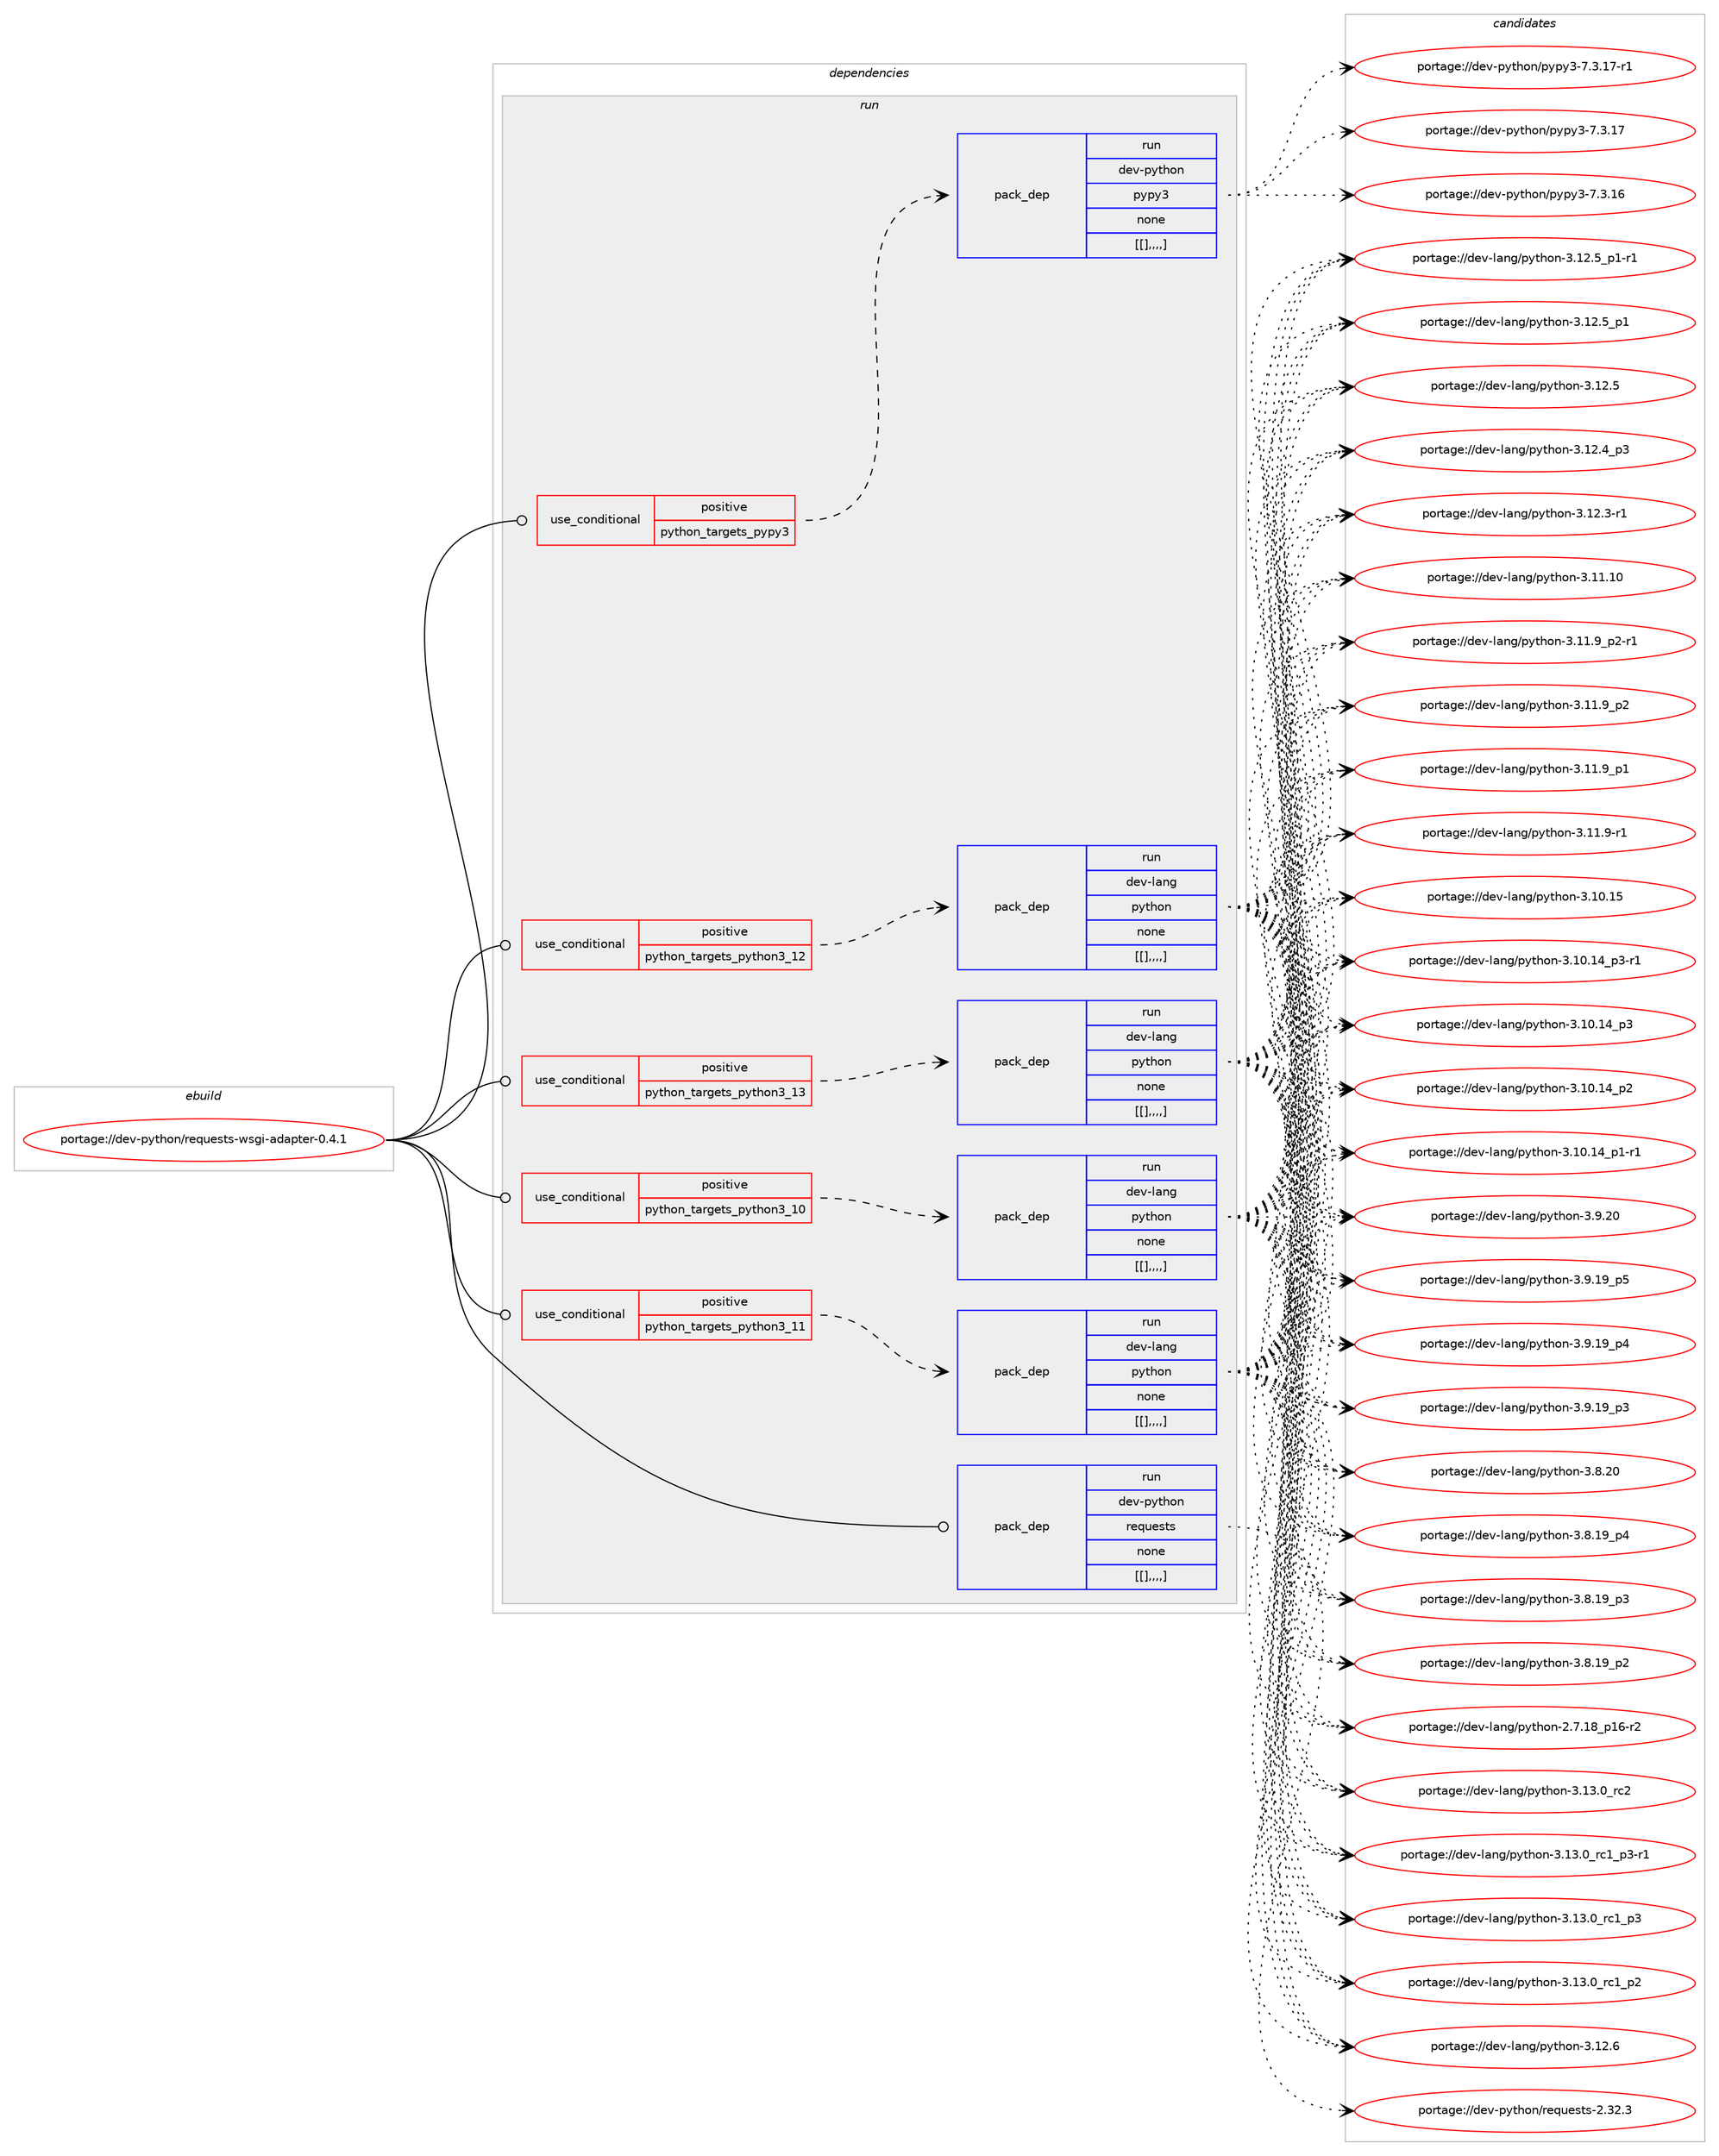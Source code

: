 digraph prolog {

# *************
# Graph options
# *************

newrank=true;
concentrate=true;
compound=true;
graph [rankdir=LR,fontname=Helvetica,fontsize=10,ranksep=1.5];#, ranksep=2.5, nodesep=0.2];
edge  [arrowhead=vee];
node  [fontname=Helvetica,fontsize=10];

# **********
# The ebuild
# **********

subgraph cluster_leftcol {
color=gray;
label=<<i>ebuild</i>>;
id [label="portage://dev-python/requests-wsgi-adapter-0.4.1", color=red, width=4, href="../dev-python/requests-wsgi-adapter-0.4.1.svg"];
}

# ****************
# The dependencies
# ****************

subgraph cluster_midcol {
color=gray;
label=<<i>dependencies</i>>;
subgraph cluster_compile {
fillcolor="#eeeeee";
style=filled;
label=<<i>compile</i>>;
}
subgraph cluster_compileandrun {
fillcolor="#eeeeee";
style=filled;
label=<<i>compile and run</i>>;
}
subgraph cluster_run {
fillcolor="#eeeeee";
style=filled;
label=<<i>run</i>>;
subgraph cond40020 {
dependency164054 [label=<<TABLE BORDER="0" CELLBORDER="1" CELLSPACING="0" CELLPADDING="4"><TR><TD ROWSPAN="3" CELLPADDING="10">use_conditional</TD></TR><TR><TD>positive</TD></TR><TR><TD>python_targets_pypy3</TD></TR></TABLE>>, shape=none, color=red];
subgraph pack122773 {
dependency164055 [label=<<TABLE BORDER="0" CELLBORDER="1" CELLSPACING="0" CELLPADDING="4" WIDTH="220"><TR><TD ROWSPAN="6" CELLPADDING="30">pack_dep</TD></TR><TR><TD WIDTH="110">run</TD></TR><TR><TD>dev-python</TD></TR><TR><TD>pypy3</TD></TR><TR><TD>none</TD></TR><TR><TD>[[],,,,]</TD></TR></TABLE>>, shape=none, color=blue];
}
dependency164054:e -> dependency164055:w [weight=20,style="dashed",arrowhead="vee"];
}
id:e -> dependency164054:w [weight=20,style="solid",arrowhead="odot"];
subgraph cond40021 {
dependency164056 [label=<<TABLE BORDER="0" CELLBORDER="1" CELLSPACING="0" CELLPADDING="4"><TR><TD ROWSPAN="3" CELLPADDING="10">use_conditional</TD></TR><TR><TD>positive</TD></TR><TR><TD>python_targets_python3_10</TD></TR></TABLE>>, shape=none, color=red];
subgraph pack122774 {
dependency164057 [label=<<TABLE BORDER="0" CELLBORDER="1" CELLSPACING="0" CELLPADDING="4" WIDTH="220"><TR><TD ROWSPAN="6" CELLPADDING="30">pack_dep</TD></TR><TR><TD WIDTH="110">run</TD></TR><TR><TD>dev-lang</TD></TR><TR><TD>python</TD></TR><TR><TD>none</TD></TR><TR><TD>[[],,,,]</TD></TR></TABLE>>, shape=none, color=blue];
}
dependency164056:e -> dependency164057:w [weight=20,style="dashed",arrowhead="vee"];
}
id:e -> dependency164056:w [weight=20,style="solid",arrowhead="odot"];
subgraph cond40022 {
dependency164058 [label=<<TABLE BORDER="0" CELLBORDER="1" CELLSPACING="0" CELLPADDING="4"><TR><TD ROWSPAN="3" CELLPADDING="10">use_conditional</TD></TR><TR><TD>positive</TD></TR><TR><TD>python_targets_python3_11</TD></TR></TABLE>>, shape=none, color=red];
subgraph pack122775 {
dependency164059 [label=<<TABLE BORDER="0" CELLBORDER="1" CELLSPACING="0" CELLPADDING="4" WIDTH="220"><TR><TD ROWSPAN="6" CELLPADDING="30">pack_dep</TD></TR><TR><TD WIDTH="110">run</TD></TR><TR><TD>dev-lang</TD></TR><TR><TD>python</TD></TR><TR><TD>none</TD></TR><TR><TD>[[],,,,]</TD></TR></TABLE>>, shape=none, color=blue];
}
dependency164058:e -> dependency164059:w [weight=20,style="dashed",arrowhead="vee"];
}
id:e -> dependency164058:w [weight=20,style="solid",arrowhead="odot"];
subgraph cond40023 {
dependency164060 [label=<<TABLE BORDER="0" CELLBORDER="1" CELLSPACING="0" CELLPADDING="4"><TR><TD ROWSPAN="3" CELLPADDING="10">use_conditional</TD></TR><TR><TD>positive</TD></TR><TR><TD>python_targets_python3_12</TD></TR></TABLE>>, shape=none, color=red];
subgraph pack122776 {
dependency164061 [label=<<TABLE BORDER="0" CELLBORDER="1" CELLSPACING="0" CELLPADDING="4" WIDTH="220"><TR><TD ROWSPAN="6" CELLPADDING="30">pack_dep</TD></TR><TR><TD WIDTH="110">run</TD></TR><TR><TD>dev-lang</TD></TR><TR><TD>python</TD></TR><TR><TD>none</TD></TR><TR><TD>[[],,,,]</TD></TR></TABLE>>, shape=none, color=blue];
}
dependency164060:e -> dependency164061:w [weight=20,style="dashed",arrowhead="vee"];
}
id:e -> dependency164060:w [weight=20,style="solid",arrowhead="odot"];
subgraph cond40024 {
dependency164062 [label=<<TABLE BORDER="0" CELLBORDER="1" CELLSPACING="0" CELLPADDING="4"><TR><TD ROWSPAN="3" CELLPADDING="10">use_conditional</TD></TR><TR><TD>positive</TD></TR><TR><TD>python_targets_python3_13</TD></TR></TABLE>>, shape=none, color=red];
subgraph pack122777 {
dependency164063 [label=<<TABLE BORDER="0" CELLBORDER="1" CELLSPACING="0" CELLPADDING="4" WIDTH="220"><TR><TD ROWSPAN="6" CELLPADDING="30">pack_dep</TD></TR><TR><TD WIDTH="110">run</TD></TR><TR><TD>dev-lang</TD></TR><TR><TD>python</TD></TR><TR><TD>none</TD></TR><TR><TD>[[],,,,]</TD></TR></TABLE>>, shape=none, color=blue];
}
dependency164062:e -> dependency164063:w [weight=20,style="dashed",arrowhead="vee"];
}
id:e -> dependency164062:w [weight=20,style="solid",arrowhead="odot"];
subgraph pack122778 {
dependency164064 [label=<<TABLE BORDER="0" CELLBORDER="1" CELLSPACING="0" CELLPADDING="4" WIDTH="220"><TR><TD ROWSPAN="6" CELLPADDING="30">pack_dep</TD></TR><TR><TD WIDTH="110">run</TD></TR><TR><TD>dev-python</TD></TR><TR><TD>requests</TD></TR><TR><TD>none</TD></TR><TR><TD>[[],,,,]</TD></TR></TABLE>>, shape=none, color=blue];
}
id:e -> dependency164064:w [weight=20,style="solid",arrowhead="odot"];
}
}

# **************
# The candidates
# **************

subgraph cluster_choices {
rank=same;
color=gray;
label=<<i>candidates</i>>;

subgraph choice122773 {
color=black;
nodesep=1;
choice100101118451121211161041111104711212111212151455546514649554511449 [label="portage://dev-python/pypy3-7.3.17-r1", color=red, width=4,href="../dev-python/pypy3-7.3.17-r1.svg"];
choice10010111845112121116104111110471121211121215145554651464955 [label="portage://dev-python/pypy3-7.3.17", color=red, width=4,href="../dev-python/pypy3-7.3.17.svg"];
choice10010111845112121116104111110471121211121215145554651464954 [label="portage://dev-python/pypy3-7.3.16", color=red, width=4,href="../dev-python/pypy3-7.3.16.svg"];
dependency164055:e -> choice100101118451121211161041111104711212111212151455546514649554511449:w [style=dotted,weight="100"];
dependency164055:e -> choice10010111845112121116104111110471121211121215145554651464955:w [style=dotted,weight="100"];
dependency164055:e -> choice10010111845112121116104111110471121211121215145554651464954:w [style=dotted,weight="100"];
}
subgraph choice122774 {
color=black;
nodesep=1;
choice10010111845108971101034711212111610411111045514649514648951149950 [label="portage://dev-lang/python-3.13.0_rc2", color=red, width=4,href="../dev-lang/python-3.13.0_rc2.svg"];
choice1001011184510897110103471121211161041111104551464951464895114994995112514511449 [label="portage://dev-lang/python-3.13.0_rc1_p3-r1", color=red, width=4,href="../dev-lang/python-3.13.0_rc1_p3-r1.svg"];
choice100101118451089711010347112121116104111110455146495146489511499499511251 [label="portage://dev-lang/python-3.13.0_rc1_p3", color=red, width=4,href="../dev-lang/python-3.13.0_rc1_p3.svg"];
choice100101118451089711010347112121116104111110455146495146489511499499511250 [label="portage://dev-lang/python-3.13.0_rc1_p2", color=red, width=4,href="../dev-lang/python-3.13.0_rc1_p2.svg"];
choice10010111845108971101034711212111610411111045514649504654 [label="portage://dev-lang/python-3.12.6", color=red, width=4,href="../dev-lang/python-3.12.6.svg"];
choice1001011184510897110103471121211161041111104551464950465395112494511449 [label="portage://dev-lang/python-3.12.5_p1-r1", color=red, width=4,href="../dev-lang/python-3.12.5_p1-r1.svg"];
choice100101118451089711010347112121116104111110455146495046539511249 [label="portage://dev-lang/python-3.12.5_p1", color=red, width=4,href="../dev-lang/python-3.12.5_p1.svg"];
choice10010111845108971101034711212111610411111045514649504653 [label="portage://dev-lang/python-3.12.5", color=red, width=4,href="../dev-lang/python-3.12.5.svg"];
choice100101118451089711010347112121116104111110455146495046529511251 [label="portage://dev-lang/python-3.12.4_p3", color=red, width=4,href="../dev-lang/python-3.12.4_p3.svg"];
choice100101118451089711010347112121116104111110455146495046514511449 [label="portage://dev-lang/python-3.12.3-r1", color=red, width=4,href="../dev-lang/python-3.12.3-r1.svg"];
choice1001011184510897110103471121211161041111104551464949464948 [label="portage://dev-lang/python-3.11.10", color=red, width=4,href="../dev-lang/python-3.11.10.svg"];
choice1001011184510897110103471121211161041111104551464949465795112504511449 [label="portage://dev-lang/python-3.11.9_p2-r1", color=red, width=4,href="../dev-lang/python-3.11.9_p2-r1.svg"];
choice100101118451089711010347112121116104111110455146494946579511250 [label="portage://dev-lang/python-3.11.9_p2", color=red, width=4,href="../dev-lang/python-3.11.9_p2.svg"];
choice100101118451089711010347112121116104111110455146494946579511249 [label="portage://dev-lang/python-3.11.9_p1", color=red, width=4,href="../dev-lang/python-3.11.9_p1.svg"];
choice100101118451089711010347112121116104111110455146494946574511449 [label="portage://dev-lang/python-3.11.9-r1", color=red, width=4,href="../dev-lang/python-3.11.9-r1.svg"];
choice1001011184510897110103471121211161041111104551464948464953 [label="portage://dev-lang/python-3.10.15", color=red, width=4,href="../dev-lang/python-3.10.15.svg"];
choice100101118451089711010347112121116104111110455146494846495295112514511449 [label="portage://dev-lang/python-3.10.14_p3-r1", color=red, width=4,href="../dev-lang/python-3.10.14_p3-r1.svg"];
choice10010111845108971101034711212111610411111045514649484649529511251 [label="portage://dev-lang/python-3.10.14_p3", color=red, width=4,href="../dev-lang/python-3.10.14_p3.svg"];
choice10010111845108971101034711212111610411111045514649484649529511250 [label="portage://dev-lang/python-3.10.14_p2", color=red, width=4,href="../dev-lang/python-3.10.14_p2.svg"];
choice100101118451089711010347112121116104111110455146494846495295112494511449 [label="portage://dev-lang/python-3.10.14_p1-r1", color=red, width=4,href="../dev-lang/python-3.10.14_p1-r1.svg"];
choice10010111845108971101034711212111610411111045514657465048 [label="portage://dev-lang/python-3.9.20", color=red, width=4,href="../dev-lang/python-3.9.20.svg"];
choice100101118451089711010347112121116104111110455146574649579511253 [label="portage://dev-lang/python-3.9.19_p5", color=red, width=4,href="../dev-lang/python-3.9.19_p5.svg"];
choice100101118451089711010347112121116104111110455146574649579511252 [label="portage://dev-lang/python-3.9.19_p4", color=red, width=4,href="../dev-lang/python-3.9.19_p4.svg"];
choice100101118451089711010347112121116104111110455146574649579511251 [label="portage://dev-lang/python-3.9.19_p3", color=red, width=4,href="../dev-lang/python-3.9.19_p3.svg"];
choice10010111845108971101034711212111610411111045514656465048 [label="portage://dev-lang/python-3.8.20", color=red, width=4,href="../dev-lang/python-3.8.20.svg"];
choice100101118451089711010347112121116104111110455146564649579511252 [label="portage://dev-lang/python-3.8.19_p4", color=red, width=4,href="../dev-lang/python-3.8.19_p4.svg"];
choice100101118451089711010347112121116104111110455146564649579511251 [label="portage://dev-lang/python-3.8.19_p3", color=red, width=4,href="../dev-lang/python-3.8.19_p3.svg"];
choice100101118451089711010347112121116104111110455146564649579511250 [label="portage://dev-lang/python-3.8.19_p2", color=red, width=4,href="../dev-lang/python-3.8.19_p2.svg"];
choice100101118451089711010347112121116104111110455046554649569511249544511450 [label="portage://dev-lang/python-2.7.18_p16-r2", color=red, width=4,href="../dev-lang/python-2.7.18_p16-r2.svg"];
dependency164057:e -> choice10010111845108971101034711212111610411111045514649514648951149950:w [style=dotted,weight="100"];
dependency164057:e -> choice1001011184510897110103471121211161041111104551464951464895114994995112514511449:w [style=dotted,weight="100"];
dependency164057:e -> choice100101118451089711010347112121116104111110455146495146489511499499511251:w [style=dotted,weight="100"];
dependency164057:e -> choice100101118451089711010347112121116104111110455146495146489511499499511250:w [style=dotted,weight="100"];
dependency164057:e -> choice10010111845108971101034711212111610411111045514649504654:w [style=dotted,weight="100"];
dependency164057:e -> choice1001011184510897110103471121211161041111104551464950465395112494511449:w [style=dotted,weight="100"];
dependency164057:e -> choice100101118451089711010347112121116104111110455146495046539511249:w [style=dotted,weight="100"];
dependency164057:e -> choice10010111845108971101034711212111610411111045514649504653:w [style=dotted,weight="100"];
dependency164057:e -> choice100101118451089711010347112121116104111110455146495046529511251:w [style=dotted,weight="100"];
dependency164057:e -> choice100101118451089711010347112121116104111110455146495046514511449:w [style=dotted,weight="100"];
dependency164057:e -> choice1001011184510897110103471121211161041111104551464949464948:w [style=dotted,weight="100"];
dependency164057:e -> choice1001011184510897110103471121211161041111104551464949465795112504511449:w [style=dotted,weight="100"];
dependency164057:e -> choice100101118451089711010347112121116104111110455146494946579511250:w [style=dotted,weight="100"];
dependency164057:e -> choice100101118451089711010347112121116104111110455146494946579511249:w [style=dotted,weight="100"];
dependency164057:e -> choice100101118451089711010347112121116104111110455146494946574511449:w [style=dotted,weight="100"];
dependency164057:e -> choice1001011184510897110103471121211161041111104551464948464953:w [style=dotted,weight="100"];
dependency164057:e -> choice100101118451089711010347112121116104111110455146494846495295112514511449:w [style=dotted,weight="100"];
dependency164057:e -> choice10010111845108971101034711212111610411111045514649484649529511251:w [style=dotted,weight="100"];
dependency164057:e -> choice10010111845108971101034711212111610411111045514649484649529511250:w [style=dotted,weight="100"];
dependency164057:e -> choice100101118451089711010347112121116104111110455146494846495295112494511449:w [style=dotted,weight="100"];
dependency164057:e -> choice10010111845108971101034711212111610411111045514657465048:w [style=dotted,weight="100"];
dependency164057:e -> choice100101118451089711010347112121116104111110455146574649579511253:w [style=dotted,weight="100"];
dependency164057:e -> choice100101118451089711010347112121116104111110455146574649579511252:w [style=dotted,weight="100"];
dependency164057:e -> choice100101118451089711010347112121116104111110455146574649579511251:w [style=dotted,weight="100"];
dependency164057:e -> choice10010111845108971101034711212111610411111045514656465048:w [style=dotted,weight="100"];
dependency164057:e -> choice100101118451089711010347112121116104111110455146564649579511252:w [style=dotted,weight="100"];
dependency164057:e -> choice100101118451089711010347112121116104111110455146564649579511251:w [style=dotted,weight="100"];
dependency164057:e -> choice100101118451089711010347112121116104111110455146564649579511250:w [style=dotted,weight="100"];
dependency164057:e -> choice100101118451089711010347112121116104111110455046554649569511249544511450:w [style=dotted,weight="100"];
}
subgraph choice122775 {
color=black;
nodesep=1;
choice10010111845108971101034711212111610411111045514649514648951149950 [label="portage://dev-lang/python-3.13.0_rc2", color=red, width=4,href="../dev-lang/python-3.13.0_rc2.svg"];
choice1001011184510897110103471121211161041111104551464951464895114994995112514511449 [label="portage://dev-lang/python-3.13.0_rc1_p3-r1", color=red, width=4,href="../dev-lang/python-3.13.0_rc1_p3-r1.svg"];
choice100101118451089711010347112121116104111110455146495146489511499499511251 [label="portage://dev-lang/python-3.13.0_rc1_p3", color=red, width=4,href="../dev-lang/python-3.13.0_rc1_p3.svg"];
choice100101118451089711010347112121116104111110455146495146489511499499511250 [label="portage://dev-lang/python-3.13.0_rc1_p2", color=red, width=4,href="../dev-lang/python-3.13.0_rc1_p2.svg"];
choice10010111845108971101034711212111610411111045514649504654 [label="portage://dev-lang/python-3.12.6", color=red, width=4,href="../dev-lang/python-3.12.6.svg"];
choice1001011184510897110103471121211161041111104551464950465395112494511449 [label="portage://dev-lang/python-3.12.5_p1-r1", color=red, width=4,href="../dev-lang/python-3.12.5_p1-r1.svg"];
choice100101118451089711010347112121116104111110455146495046539511249 [label="portage://dev-lang/python-3.12.5_p1", color=red, width=4,href="../dev-lang/python-3.12.5_p1.svg"];
choice10010111845108971101034711212111610411111045514649504653 [label="portage://dev-lang/python-3.12.5", color=red, width=4,href="../dev-lang/python-3.12.5.svg"];
choice100101118451089711010347112121116104111110455146495046529511251 [label="portage://dev-lang/python-3.12.4_p3", color=red, width=4,href="../dev-lang/python-3.12.4_p3.svg"];
choice100101118451089711010347112121116104111110455146495046514511449 [label="portage://dev-lang/python-3.12.3-r1", color=red, width=4,href="../dev-lang/python-3.12.3-r1.svg"];
choice1001011184510897110103471121211161041111104551464949464948 [label="portage://dev-lang/python-3.11.10", color=red, width=4,href="../dev-lang/python-3.11.10.svg"];
choice1001011184510897110103471121211161041111104551464949465795112504511449 [label="portage://dev-lang/python-3.11.9_p2-r1", color=red, width=4,href="../dev-lang/python-3.11.9_p2-r1.svg"];
choice100101118451089711010347112121116104111110455146494946579511250 [label="portage://dev-lang/python-3.11.9_p2", color=red, width=4,href="../dev-lang/python-3.11.9_p2.svg"];
choice100101118451089711010347112121116104111110455146494946579511249 [label="portage://dev-lang/python-3.11.9_p1", color=red, width=4,href="../dev-lang/python-3.11.9_p1.svg"];
choice100101118451089711010347112121116104111110455146494946574511449 [label="portage://dev-lang/python-3.11.9-r1", color=red, width=4,href="../dev-lang/python-3.11.9-r1.svg"];
choice1001011184510897110103471121211161041111104551464948464953 [label="portage://dev-lang/python-3.10.15", color=red, width=4,href="../dev-lang/python-3.10.15.svg"];
choice100101118451089711010347112121116104111110455146494846495295112514511449 [label="portage://dev-lang/python-3.10.14_p3-r1", color=red, width=4,href="../dev-lang/python-3.10.14_p3-r1.svg"];
choice10010111845108971101034711212111610411111045514649484649529511251 [label="portage://dev-lang/python-3.10.14_p3", color=red, width=4,href="../dev-lang/python-3.10.14_p3.svg"];
choice10010111845108971101034711212111610411111045514649484649529511250 [label="portage://dev-lang/python-3.10.14_p2", color=red, width=4,href="../dev-lang/python-3.10.14_p2.svg"];
choice100101118451089711010347112121116104111110455146494846495295112494511449 [label="portage://dev-lang/python-3.10.14_p1-r1", color=red, width=4,href="../dev-lang/python-3.10.14_p1-r1.svg"];
choice10010111845108971101034711212111610411111045514657465048 [label="portage://dev-lang/python-3.9.20", color=red, width=4,href="../dev-lang/python-3.9.20.svg"];
choice100101118451089711010347112121116104111110455146574649579511253 [label="portage://dev-lang/python-3.9.19_p5", color=red, width=4,href="../dev-lang/python-3.9.19_p5.svg"];
choice100101118451089711010347112121116104111110455146574649579511252 [label="portage://dev-lang/python-3.9.19_p4", color=red, width=4,href="../dev-lang/python-3.9.19_p4.svg"];
choice100101118451089711010347112121116104111110455146574649579511251 [label="portage://dev-lang/python-3.9.19_p3", color=red, width=4,href="../dev-lang/python-3.9.19_p3.svg"];
choice10010111845108971101034711212111610411111045514656465048 [label="portage://dev-lang/python-3.8.20", color=red, width=4,href="../dev-lang/python-3.8.20.svg"];
choice100101118451089711010347112121116104111110455146564649579511252 [label="portage://dev-lang/python-3.8.19_p4", color=red, width=4,href="../dev-lang/python-3.8.19_p4.svg"];
choice100101118451089711010347112121116104111110455146564649579511251 [label="portage://dev-lang/python-3.8.19_p3", color=red, width=4,href="../dev-lang/python-3.8.19_p3.svg"];
choice100101118451089711010347112121116104111110455146564649579511250 [label="portage://dev-lang/python-3.8.19_p2", color=red, width=4,href="../dev-lang/python-3.8.19_p2.svg"];
choice100101118451089711010347112121116104111110455046554649569511249544511450 [label="portage://dev-lang/python-2.7.18_p16-r2", color=red, width=4,href="../dev-lang/python-2.7.18_p16-r2.svg"];
dependency164059:e -> choice10010111845108971101034711212111610411111045514649514648951149950:w [style=dotted,weight="100"];
dependency164059:e -> choice1001011184510897110103471121211161041111104551464951464895114994995112514511449:w [style=dotted,weight="100"];
dependency164059:e -> choice100101118451089711010347112121116104111110455146495146489511499499511251:w [style=dotted,weight="100"];
dependency164059:e -> choice100101118451089711010347112121116104111110455146495146489511499499511250:w [style=dotted,weight="100"];
dependency164059:e -> choice10010111845108971101034711212111610411111045514649504654:w [style=dotted,weight="100"];
dependency164059:e -> choice1001011184510897110103471121211161041111104551464950465395112494511449:w [style=dotted,weight="100"];
dependency164059:e -> choice100101118451089711010347112121116104111110455146495046539511249:w [style=dotted,weight="100"];
dependency164059:e -> choice10010111845108971101034711212111610411111045514649504653:w [style=dotted,weight="100"];
dependency164059:e -> choice100101118451089711010347112121116104111110455146495046529511251:w [style=dotted,weight="100"];
dependency164059:e -> choice100101118451089711010347112121116104111110455146495046514511449:w [style=dotted,weight="100"];
dependency164059:e -> choice1001011184510897110103471121211161041111104551464949464948:w [style=dotted,weight="100"];
dependency164059:e -> choice1001011184510897110103471121211161041111104551464949465795112504511449:w [style=dotted,weight="100"];
dependency164059:e -> choice100101118451089711010347112121116104111110455146494946579511250:w [style=dotted,weight="100"];
dependency164059:e -> choice100101118451089711010347112121116104111110455146494946579511249:w [style=dotted,weight="100"];
dependency164059:e -> choice100101118451089711010347112121116104111110455146494946574511449:w [style=dotted,weight="100"];
dependency164059:e -> choice1001011184510897110103471121211161041111104551464948464953:w [style=dotted,weight="100"];
dependency164059:e -> choice100101118451089711010347112121116104111110455146494846495295112514511449:w [style=dotted,weight="100"];
dependency164059:e -> choice10010111845108971101034711212111610411111045514649484649529511251:w [style=dotted,weight="100"];
dependency164059:e -> choice10010111845108971101034711212111610411111045514649484649529511250:w [style=dotted,weight="100"];
dependency164059:e -> choice100101118451089711010347112121116104111110455146494846495295112494511449:w [style=dotted,weight="100"];
dependency164059:e -> choice10010111845108971101034711212111610411111045514657465048:w [style=dotted,weight="100"];
dependency164059:e -> choice100101118451089711010347112121116104111110455146574649579511253:w [style=dotted,weight="100"];
dependency164059:e -> choice100101118451089711010347112121116104111110455146574649579511252:w [style=dotted,weight="100"];
dependency164059:e -> choice100101118451089711010347112121116104111110455146574649579511251:w [style=dotted,weight="100"];
dependency164059:e -> choice10010111845108971101034711212111610411111045514656465048:w [style=dotted,weight="100"];
dependency164059:e -> choice100101118451089711010347112121116104111110455146564649579511252:w [style=dotted,weight="100"];
dependency164059:e -> choice100101118451089711010347112121116104111110455146564649579511251:w [style=dotted,weight="100"];
dependency164059:e -> choice100101118451089711010347112121116104111110455146564649579511250:w [style=dotted,weight="100"];
dependency164059:e -> choice100101118451089711010347112121116104111110455046554649569511249544511450:w [style=dotted,weight="100"];
}
subgraph choice122776 {
color=black;
nodesep=1;
choice10010111845108971101034711212111610411111045514649514648951149950 [label="portage://dev-lang/python-3.13.0_rc2", color=red, width=4,href="../dev-lang/python-3.13.0_rc2.svg"];
choice1001011184510897110103471121211161041111104551464951464895114994995112514511449 [label="portage://dev-lang/python-3.13.0_rc1_p3-r1", color=red, width=4,href="../dev-lang/python-3.13.0_rc1_p3-r1.svg"];
choice100101118451089711010347112121116104111110455146495146489511499499511251 [label="portage://dev-lang/python-3.13.0_rc1_p3", color=red, width=4,href="../dev-lang/python-3.13.0_rc1_p3.svg"];
choice100101118451089711010347112121116104111110455146495146489511499499511250 [label="portage://dev-lang/python-3.13.0_rc1_p2", color=red, width=4,href="../dev-lang/python-3.13.0_rc1_p2.svg"];
choice10010111845108971101034711212111610411111045514649504654 [label="portage://dev-lang/python-3.12.6", color=red, width=4,href="../dev-lang/python-3.12.6.svg"];
choice1001011184510897110103471121211161041111104551464950465395112494511449 [label="portage://dev-lang/python-3.12.5_p1-r1", color=red, width=4,href="../dev-lang/python-3.12.5_p1-r1.svg"];
choice100101118451089711010347112121116104111110455146495046539511249 [label="portage://dev-lang/python-3.12.5_p1", color=red, width=4,href="../dev-lang/python-3.12.5_p1.svg"];
choice10010111845108971101034711212111610411111045514649504653 [label="portage://dev-lang/python-3.12.5", color=red, width=4,href="../dev-lang/python-3.12.5.svg"];
choice100101118451089711010347112121116104111110455146495046529511251 [label="portage://dev-lang/python-3.12.4_p3", color=red, width=4,href="../dev-lang/python-3.12.4_p3.svg"];
choice100101118451089711010347112121116104111110455146495046514511449 [label="portage://dev-lang/python-3.12.3-r1", color=red, width=4,href="../dev-lang/python-3.12.3-r1.svg"];
choice1001011184510897110103471121211161041111104551464949464948 [label="portage://dev-lang/python-3.11.10", color=red, width=4,href="../dev-lang/python-3.11.10.svg"];
choice1001011184510897110103471121211161041111104551464949465795112504511449 [label="portage://dev-lang/python-3.11.9_p2-r1", color=red, width=4,href="../dev-lang/python-3.11.9_p2-r1.svg"];
choice100101118451089711010347112121116104111110455146494946579511250 [label="portage://dev-lang/python-3.11.9_p2", color=red, width=4,href="../dev-lang/python-3.11.9_p2.svg"];
choice100101118451089711010347112121116104111110455146494946579511249 [label="portage://dev-lang/python-3.11.9_p1", color=red, width=4,href="../dev-lang/python-3.11.9_p1.svg"];
choice100101118451089711010347112121116104111110455146494946574511449 [label="portage://dev-lang/python-3.11.9-r1", color=red, width=4,href="../dev-lang/python-3.11.9-r1.svg"];
choice1001011184510897110103471121211161041111104551464948464953 [label="portage://dev-lang/python-3.10.15", color=red, width=4,href="../dev-lang/python-3.10.15.svg"];
choice100101118451089711010347112121116104111110455146494846495295112514511449 [label="portage://dev-lang/python-3.10.14_p3-r1", color=red, width=4,href="../dev-lang/python-3.10.14_p3-r1.svg"];
choice10010111845108971101034711212111610411111045514649484649529511251 [label="portage://dev-lang/python-3.10.14_p3", color=red, width=4,href="../dev-lang/python-3.10.14_p3.svg"];
choice10010111845108971101034711212111610411111045514649484649529511250 [label="portage://dev-lang/python-3.10.14_p2", color=red, width=4,href="../dev-lang/python-3.10.14_p2.svg"];
choice100101118451089711010347112121116104111110455146494846495295112494511449 [label="portage://dev-lang/python-3.10.14_p1-r1", color=red, width=4,href="../dev-lang/python-3.10.14_p1-r1.svg"];
choice10010111845108971101034711212111610411111045514657465048 [label="portage://dev-lang/python-3.9.20", color=red, width=4,href="../dev-lang/python-3.9.20.svg"];
choice100101118451089711010347112121116104111110455146574649579511253 [label="portage://dev-lang/python-3.9.19_p5", color=red, width=4,href="../dev-lang/python-3.9.19_p5.svg"];
choice100101118451089711010347112121116104111110455146574649579511252 [label="portage://dev-lang/python-3.9.19_p4", color=red, width=4,href="../dev-lang/python-3.9.19_p4.svg"];
choice100101118451089711010347112121116104111110455146574649579511251 [label="portage://dev-lang/python-3.9.19_p3", color=red, width=4,href="../dev-lang/python-3.9.19_p3.svg"];
choice10010111845108971101034711212111610411111045514656465048 [label="portage://dev-lang/python-3.8.20", color=red, width=4,href="../dev-lang/python-3.8.20.svg"];
choice100101118451089711010347112121116104111110455146564649579511252 [label="portage://dev-lang/python-3.8.19_p4", color=red, width=4,href="../dev-lang/python-3.8.19_p4.svg"];
choice100101118451089711010347112121116104111110455146564649579511251 [label="portage://dev-lang/python-3.8.19_p3", color=red, width=4,href="../dev-lang/python-3.8.19_p3.svg"];
choice100101118451089711010347112121116104111110455146564649579511250 [label="portage://dev-lang/python-3.8.19_p2", color=red, width=4,href="../dev-lang/python-3.8.19_p2.svg"];
choice100101118451089711010347112121116104111110455046554649569511249544511450 [label="portage://dev-lang/python-2.7.18_p16-r2", color=red, width=4,href="../dev-lang/python-2.7.18_p16-r2.svg"];
dependency164061:e -> choice10010111845108971101034711212111610411111045514649514648951149950:w [style=dotted,weight="100"];
dependency164061:e -> choice1001011184510897110103471121211161041111104551464951464895114994995112514511449:w [style=dotted,weight="100"];
dependency164061:e -> choice100101118451089711010347112121116104111110455146495146489511499499511251:w [style=dotted,weight="100"];
dependency164061:e -> choice100101118451089711010347112121116104111110455146495146489511499499511250:w [style=dotted,weight="100"];
dependency164061:e -> choice10010111845108971101034711212111610411111045514649504654:w [style=dotted,weight="100"];
dependency164061:e -> choice1001011184510897110103471121211161041111104551464950465395112494511449:w [style=dotted,weight="100"];
dependency164061:e -> choice100101118451089711010347112121116104111110455146495046539511249:w [style=dotted,weight="100"];
dependency164061:e -> choice10010111845108971101034711212111610411111045514649504653:w [style=dotted,weight="100"];
dependency164061:e -> choice100101118451089711010347112121116104111110455146495046529511251:w [style=dotted,weight="100"];
dependency164061:e -> choice100101118451089711010347112121116104111110455146495046514511449:w [style=dotted,weight="100"];
dependency164061:e -> choice1001011184510897110103471121211161041111104551464949464948:w [style=dotted,weight="100"];
dependency164061:e -> choice1001011184510897110103471121211161041111104551464949465795112504511449:w [style=dotted,weight="100"];
dependency164061:e -> choice100101118451089711010347112121116104111110455146494946579511250:w [style=dotted,weight="100"];
dependency164061:e -> choice100101118451089711010347112121116104111110455146494946579511249:w [style=dotted,weight="100"];
dependency164061:e -> choice100101118451089711010347112121116104111110455146494946574511449:w [style=dotted,weight="100"];
dependency164061:e -> choice1001011184510897110103471121211161041111104551464948464953:w [style=dotted,weight="100"];
dependency164061:e -> choice100101118451089711010347112121116104111110455146494846495295112514511449:w [style=dotted,weight="100"];
dependency164061:e -> choice10010111845108971101034711212111610411111045514649484649529511251:w [style=dotted,weight="100"];
dependency164061:e -> choice10010111845108971101034711212111610411111045514649484649529511250:w [style=dotted,weight="100"];
dependency164061:e -> choice100101118451089711010347112121116104111110455146494846495295112494511449:w [style=dotted,weight="100"];
dependency164061:e -> choice10010111845108971101034711212111610411111045514657465048:w [style=dotted,weight="100"];
dependency164061:e -> choice100101118451089711010347112121116104111110455146574649579511253:w [style=dotted,weight="100"];
dependency164061:e -> choice100101118451089711010347112121116104111110455146574649579511252:w [style=dotted,weight="100"];
dependency164061:e -> choice100101118451089711010347112121116104111110455146574649579511251:w [style=dotted,weight="100"];
dependency164061:e -> choice10010111845108971101034711212111610411111045514656465048:w [style=dotted,weight="100"];
dependency164061:e -> choice100101118451089711010347112121116104111110455146564649579511252:w [style=dotted,weight="100"];
dependency164061:e -> choice100101118451089711010347112121116104111110455146564649579511251:w [style=dotted,weight="100"];
dependency164061:e -> choice100101118451089711010347112121116104111110455146564649579511250:w [style=dotted,weight="100"];
dependency164061:e -> choice100101118451089711010347112121116104111110455046554649569511249544511450:w [style=dotted,weight="100"];
}
subgraph choice122777 {
color=black;
nodesep=1;
choice10010111845108971101034711212111610411111045514649514648951149950 [label="portage://dev-lang/python-3.13.0_rc2", color=red, width=4,href="../dev-lang/python-3.13.0_rc2.svg"];
choice1001011184510897110103471121211161041111104551464951464895114994995112514511449 [label="portage://dev-lang/python-3.13.0_rc1_p3-r1", color=red, width=4,href="../dev-lang/python-3.13.0_rc1_p3-r1.svg"];
choice100101118451089711010347112121116104111110455146495146489511499499511251 [label="portage://dev-lang/python-3.13.0_rc1_p3", color=red, width=4,href="../dev-lang/python-3.13.0_rc1_p3.svg"];
choice100101118451089711010347112121116104111110455146495146489511499499511250 [label="portage://dev-lang/python-3.13.0_rc1_p2", color=red, width=4,href="../dev-lang/python-3.13.0_rc1_p2.svg"];
choice10010111845108971101034711212111610411111045514649504654 [label="portage://dev-lang/python-3.12.6", color=red, width=4,href="../dev-lang/python-3.12.6.svg"];
choice1001011184510897110103471121211161041111104551464950465395112494511449 [label="portage://dev-lang/python-3.12.5_p1-r1", color=red, width=4,href="../dev-lang/python-3.12.5_p1-r1.svg"];
choice100101118451089711010347112121116104111110455146495046539511249 [label="portage://dev-lang/python-3.12.5_p1", color=red, width=4,href="../dev-lang/python-3.12.5_p1.svg"];
choice10010111845108971101034711212111610411111045514649504653 [label="portage://dev-lang/python-3.12.5", color=red, width=4,href="../dev-lang/python-3.12.5.svg"];
choice100101118451089711010347112121116104111110455146495046529511251 [label="portage://dev-lang/python-3.12.4_p3", color=red, width=4,href="../dev-lang/python-3.12.4_p3.svg"];
choice100101118451089711010347112121116104111110455146495046514511449 [label="portage://dev-lang/python-3.12.3-r1", color=red, width=4,href="../dev-lang/python-3.12.3-r1.svg"];
choice1001011184510897110103471121211161041111104551464949464948 [label="portage://dev-lang/python-3.11.10", color=red, width=4,href="../dev-lang/python-3.11.10.svg"];
choice1001011184510897110103471121211161041111104551464949465795112504511449 [label="portage://dev-lang/python-3.11.9_p2-r1", color=red, width=4,href="../dev-lang/python-3.11.9_p2-r1.svg"];
choice100101118451089711010347112121116104111110455146494946579511250 [label="portage://dev-lang/python-3.11.9_p2", color=red, width=4,href="../dev-lang/python-3.11.9_p2.svg"];
choice100101118451089711010347112121116104111110455146494946579511249 [label="portage://dev-lang/python-3.11.9_p1", color=red, width=4,href="../dev-lang/python-3.11.9_p1.svg"];
choice100101118451089711010347112121116104111110455146494946574511449 [label="portage://dev-lang/python-3.11.9-r1", color=red, width=4,href="../dev-lang/python-3.11.9-r1.svg"];
choice1001011184510897110103471121211161041111104551464948464953 [label="portage://dev-lang/python-3.10.15", color=red, width=4,href="../dev-lang/python-3.10.15.svg"];
choice100101118451089711010347112121116104111110455146494846495295112514511449 [label="portage://dev-lang/python-3.10.14_p3-r1", color=red, width=4,href="../dev-lang/python-3.10.14_p3-r1.svg"];
choice10010111845108971101034711212111610411111045514649484649529511251 [label="portage://dev-lang/python-3.10.14_p3", color=red, width=4,href="../dev-lang/python-3.10.14_p3.svg"];
choice10010111845108971101034711212111610411111045514649484649529511250 [label="portage://dev-lang/python-3.10.14_p2", color=red, width=4,href="../dev-lang/python-3.10.14_p2.svg"];
choice100101118451089711010347112121116104111110455146494846495295112494511449 [label="portage://dev-lang/python-3.10.14_p1-r1", color=red, width=4,href="../dev-lang/python-3.10.14_p1-r1.svg"];
choice10010111845108971101034711212111610411111045514657465048 [label="portage://dev-lang/python-3.9.20", color=red, width=4,href="../dev-lang/python-3.9.20.svg"];
choice100101118451089711010347112121116104111110455146574649579511253 [label="portage://dev-lang/python-3.9.19_p5", color=red, width=4,href="../dev-lang/python-3.9.19_p5.svg"];
choice100101118451089711010347112121116104111110455146574649579511252 [label="portage://dev-lang/python-3.9.19_p4", color=red, width=4,href="../dev-lang/python-3.9.19_p4.svg"];
choice100101118451089711010347112121116104111110455146574649579511251 [label="portage://dev-lang/python-3.9.19_p3", color=red, width=4,href="../dev-lang/python-3.9.19_p3.svg"];
choice10010111845108971101034711212111610411111045514656465048 [label="portage://dev-lang/python-3.8.20", color=red, width=4,href="../dev-lang/python-3.8.20.svg"];
choice100101118451089711010347112121116104111110455146564649579511252 [label="portage://dev-lang/python-3.8.19_p4", color=red, width=4,href="../dev-lang/python-3.8.19_p4.svg"];
choice100101118451089711010347112121116104111110455146564649579511251 [label="portage://dev-lang/python-3.8.19_p3", color=red, width=4,href="../dev-lang/python-3.8.19_p3.svg"];
choice100101118451089711010347112121116104111110455146564649579511250 [label="portage://dev-lang/python-3.8.19_p2", color=red, width=4,href="../dev-lang/python-3.8.19_p2.svg"];
choice100101118451089711010347112121116104111110455046554649569511249544511450 [label="portage://dev-lang/python-2.7.18_p16-r2", color=red, width=4,href="../dev-lang/python-2.7.18_p16-r2.svg"];
dependency164063:e -> choice10010111845108971101034711212111610411111045514649514648951149950:w [style=dotted,weight="100"];
dependency164063:e -> choice1001011184510897110103471121211161041111104551464951464895114994995112514511449:w [style=dotted,weight="100"];
dependency164063:e -> choice100101118451089711010347112121116104111110455146495146489511499499511251:w [style=dotted,weight="100"];
dependency164063:e -> choice100101118451089711010347112121116104111110455146495146489511499499511250:w [style=dotted,weight="100"];
dependency164063:e -> choice10010111845108971101034711212111610411111045514649504654:w [style=dotted,weight="100"];
dependency164063:e -> choice1001011184510897110103471121211161041111104551464950465395112494511449:w [style=dotted,weight="100"];
dependency164063:e -> choice100101118451089711010347112121116104111110455146495046539511249:w [style=dotted,weight="100"];
dependency164063:e -> choice10010111845108971101034711212111610411111045514649504653:w [style=dotted,weight="100"];
dependency164063:e -> choice100101118451089711010347112121116104111110455146495046529511251:w [style=dotted,weight="100"];
dependency164063:e -> choice100101118451089711010347112121116104111110455146495046514511449:w [style=dotted,weight="100"];
dependency164063:e -> choice1001011184510897110103471121211161041111104551464949464948:w [style=dotted,weight="100"];
dependency164063:e -> choice1001011184510897110103471121211161041111104551464949465795112504511449:w [style=dotted,weight="100"];
dependency164063:e -> choice100101118451089711010347112121116104111110455146494946579511250:w [style=dotted,weight="100"];
dependency164063:e -> choice100101118451089711010347112121116104111110455146494946579511249:w [style=dotted,weight="100"];
dependency164063:e -> choice100101118451089711010347112121116104111110455146494946574511449:w [style=dotted,weight="100"];
dependency164063:e -> choice1001011184510897110103471121211161041111104551464948464953:w [style=dotted,weight="100"];
dependency164063:e -> choice100101118451089711010347112121116104111110455146494846495295112514511449:w [style=dotted,weight="100"];
dependency164063:e -> choice10010111845108971101034711212111610411111045514649484649529511251:w [style=dotted,weight="100"];
dependency164063:e -> choice10010111845108971101034711212111610411111045514649484649529511250:w [style=dotted,weight="100"];
dependency164063:e -> choice100101118451089711010347112121116104111110455146494846495295112494511449:w [style=dotted,weight="100"];
dependency164063:e -> choice10010111845108971101034711212111610411111045514657465048:w [style=dotted,weight="100"];
dependency164063:e -> choice100101118451089711010347112121116104111110455146574649579511253:w [style=dotted,weight="100"];
dependency164063:e -> choice100101118451089711010347112121116104111110455146574649579511252:w [style=dotted,weight="100"];
dependency164063:e -> choice100101118451089711010347112121116104111110455146574649579511251:w [style=dotted,weight="100"];
dependency164063:e -> choice10010111845108971101034711212111610411111045514656465048:w [style=dotted,weight="100"];
dependency164063:e -> choice100101118451089711010347112121116104111110455146564649579511252:w [style=dotted,weight="100"];
dependency164063:e -> choice100101118451089711010347112121116104111110455146564649579511251:w [style=dotted,weight="100"];
dependency164063:e -> choice100101118451089711010347112121116104111110455146564649579511250:w [style=dotted,weight="100"];
dependency164063:e -> choice100101118451089711010347112121116104111110455046554649569511249544511450:w [style=dotted,weight="100"];
}
subgraph choice122778 {
color=black;
nodesep=1;
choice100101118451121211161041111104711410111311710111511611545504651504651 [label="portage://dev-python/requests-2.32.3", color=red, width=4,href="../dev-python/requests-2.32.3.svg"];
dependency164064:e -> choice100101118451121211161041111104711410111311710111511611545504651504651:w [style=dotted,weight="100"];
}
}

}
